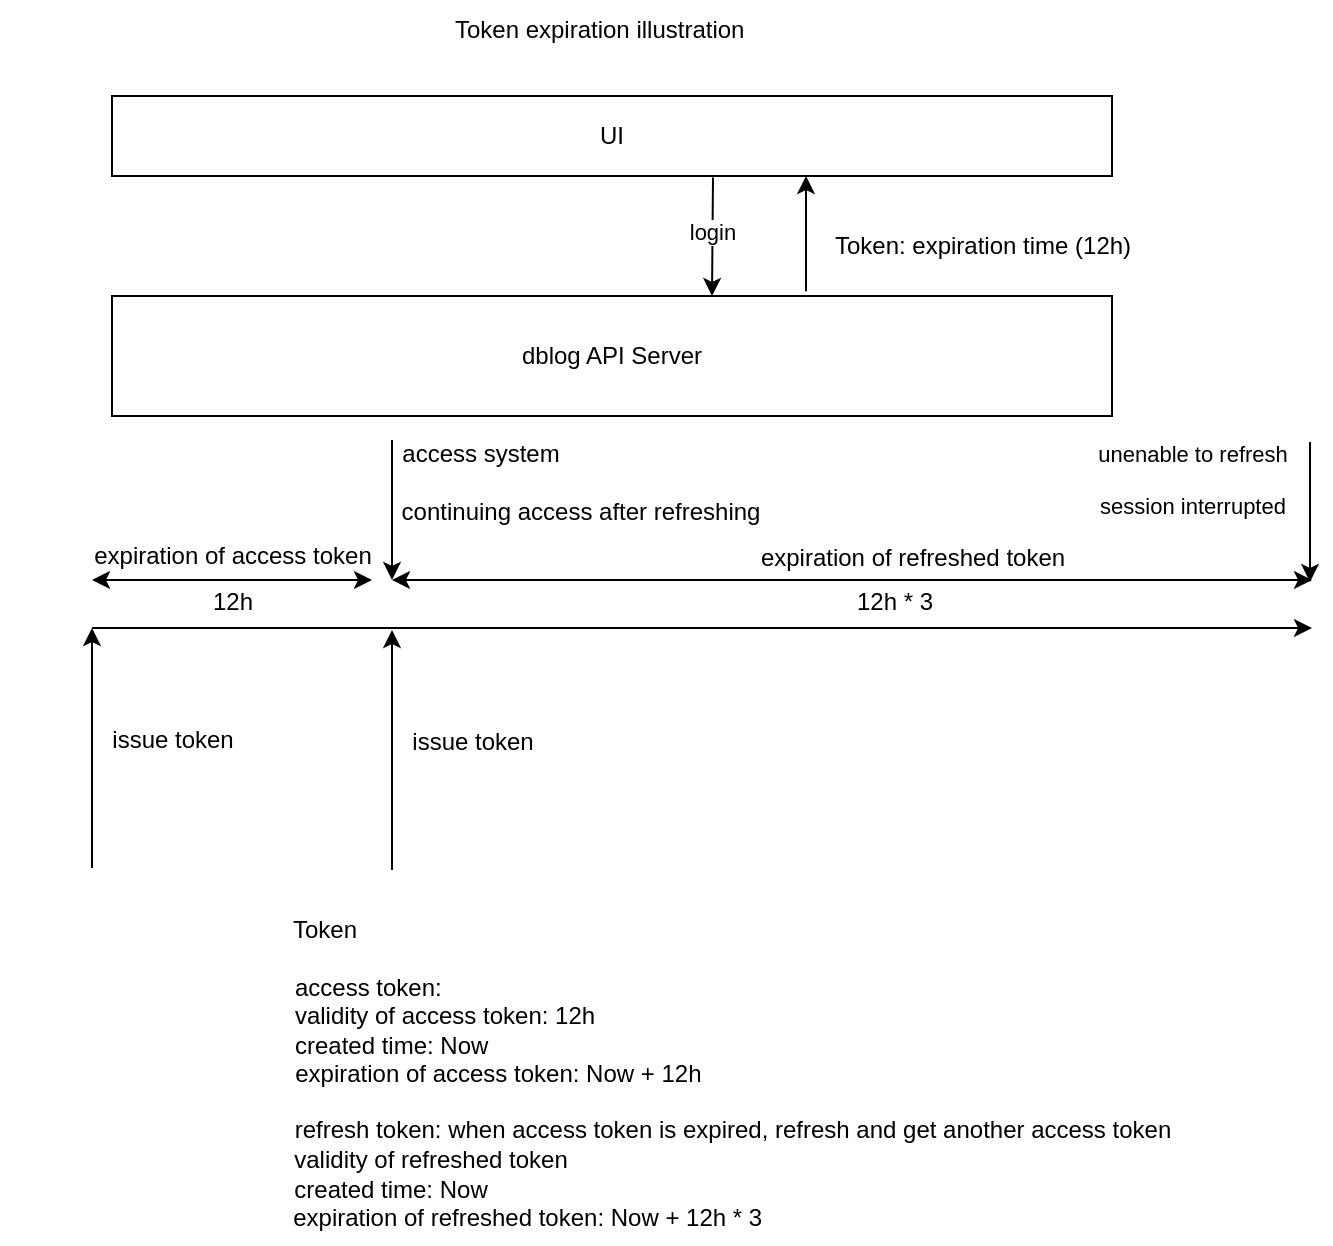 <mxfile>
    <diagram id="u99D5bnowQIEtHSzQiOd" name="Page-1">
        <mxGraphModel dx="130" dy="571" grid="1" gridSize="10" guides="1" tooltips="1" connect="1" arrows="1" fold="1" page="1" pageScale="1" pageWidth="1169" pageHeight="827" background="#ffffff" math="0" shadow="0">
            <root>
                <mxCell id="0"/>
                <mxCell id="1" parent="0"/>
                <mxCell id="2" value="UI" style="rounded=0;whiteSpace=wrap;html=1;" parent="1" vertex="1">
                    <mxGeometry x="140" y="98" width="500" height="40" as="geometry"/>
                </mxCell>
                <mxCell id="3" value="dblog API Server" style="rounded=0;whiteSpace=wrap;html=1;" parent="1" vertex="1">
                    <mxGeometry x="140" y="198" width="500" height="60" as="geometry"/>
                </mxCell>
                <mxCell id="4" value="" style="endArrow=classic;html=1;exitX=0.601;exitY=1.02;exitDx=0;exitDy=0;exitPerimeter=0;" parent="1" source="2" edge="1">
                    <mxGeometry width="50" height="50" relative="1" as="geometry">
                        <mxPoint x="442" y="148" as="sourcePoint"/>
                        <mxPoint x="440" y="198" as="targetPoint"/>
                    </mxGeometry>
                </mxCell>
                <mxCell id="5" value="login" style="edgeLabel;html=1;align=center;verticalAlign=middle;resizable=0;points=[];" parent="4" vertex="1" connectable="0">
                    <mxGeometry x="-0.513" y="-1" relative="1" as="geometry">
                        <mxPoint y="12" as="offset"/>
                    </mxGeometry>
                </mxCell>
                <mxCell id="6" value="" style="endArrow=classic;html=1;exitX=0.884;exitY=-0.04;exitDx=0;exitDy=0;exitPerimeter=0;entryX=0.884;entryY=1;entryDx=0;entryDy=0;entryPerimeter=0;" parent="1" edge="1">
                    <mxGeometry width="50" height="50" relative="1" as="geometry">
                        <mxPoint x="487" y="195.6" as="sourcePoint"/>
                        <mxPoint x="487" y="138" as="targetPoint"/>
                    </mxGeometry>
                </mxCell>
                <mxCell id="7" value="Token: expiration time (12h)" style="text;html=1;align=center;verticalAlign=middle;resizable=0;points=[];autosize=1;strokeColor=none;fillColor=none;" parent="1" vertex="1">
                    <mxGeometry x="490" y="158" width="170" height="30" as="geometry"/>
                </mxCell>
                <mxCell id="8" value="" style="endArrow=classic;html=1;" parent="1" edge="1">
                    <mxGeometry width="50" height="50" relative="1" as="geometry">
                        <mxPoint x="130" y="364" as="sourcePoint"/>
                        <mxPoint x="740" y="364" as="targetPoint"/>
                    </mxGeometry>
                </mxCell>
                <mxCell id="9" value="Token expiration illustration&amp;nbsp;" style="text;html=1;align=center;verticalAlign=middle;resizable=0;points=[];autosize=1;strokeColor=none;fillColor=none;" parent="1" vertex="1">
                    <mxGeometry x="300" y="50" width="170" height="30" as="geometry"/>
                </mxCell>
                <mxCell id="10" value="" style="endArrow=classic;startArrow=classic;html=1;" parent="1" edge="1">
                    <mxGeometry width="50" height="50" relative="1" as="geometry">
                        <mxPoint x="130" y="340" as="sourcePoint"/>
                        <mxPoint x="270" y="340" as="targetPoint"/>
                    </mxGeometry>
                </mxCell>
                <mxCell id="12" value="" style="endArrow=classic;startArrow=classic;html=1;" parent="1" edge="1">
                    <mxGeometry width="50" height="50" relative="1" as="geometry">
                        <mxPoint x="280" y="340" as="sourcePoint"/>
                        <mxPoint x="740" y="340" as="targetPoint"/>
                    </mxGeometry>
                </mxCell>
                <mxCell id="14" value="" style="endArrow=classic;html=1;" parent="1" edge="1">
                    <mxGeometry width="50" height="50" relative="1" as="geometry">
                        <mxPoint x="280" y="270" as="sourcePoint"/>
                        <mxPoint x="280" y="340" as="targetPoint"/>
                    </mxGeometry>
                </mxCell>
                <mxCell id="15" value="" style="endArrow=classic;html=1;" parent="1" edge="1">
                    <mxGeometry width="50" height="50" relative="1" as="geometry">
                        <mxPoint x="739" y="271" as="sourcePoint"/>
                        <mxPoint x="739" y="341" as="targetPoint"/>
                    </mxGeometry>
                </mxCell>
                <mxCell id="16" value="unenable to refresh&lt;br&gt;&lt;br&gt;session interrupted" style="edgeLabel;html=1;align=center;verticalAlign=middle;resizable=0;points=[];" parent="15" vertex="1" connectable="0">
                    <mxGeometry x="-0.469" y="-3" relative="1" as="geometry">
                        <mxPoint x="-56" as="offset"/>
                    </mxGeometry>
                </mxCell>
                <mxCell id="17" value="access system&lt;br&gt;&lt;br&gt;&amp;nbsp; &amp;nbsp; &amp;nbsp; &amp;nbsp; &amp;nbsp; &amp;nbsp; &amp;nbsp; &amp;nbsp; &amp;nbsp; &amp;nbsp; &amp;nbsp; &amp;nbsp; &amp;nbsp; &amp;nbsp; &amp;nbsp; continuing access after refreshing" style="text;html=1;align=center;verticalAlign=middle;resizable=0;points=[];autosize=1;strokeColor=none;fillColor=none;" parent="1" vertex="1">
                    <mxGeometry x="174" y="261" width="300" height="60" as="geometry"/>
                </mxCell>
                <mxCell id="18" value="expiration of access token" style="text;html=1;align=center;verticalAlign=middle;resizable=0;points=[];autosize=1;strokeColor=none;fillColor=none;" parent="1" vertex="1">
                    <mxGeometry x="120" y="313" width="160" height="30" as="geometry"/>
                </mxCell>
                <mxCell id="19" value="12h" style="text;html=1;align=center;verticalAlign=middle;resizable=0;points=[];autosize=1;strokeColor=none;fillColor=none;" parent="1" vertex="1">
                    <mxGeometry x="180" y="336" width="40" height="30" as="geometry"/>
                </mxCell>
                <mxCell id="20" value="expiration of refreshed token" style="text;html=1;align=center;verticalAlign=middle;resizable=0;points=[];autosize=1;strokeColor=none;fillColor=none;" parent="1" vertex="1">
                    <mxGeometry x="450" y="314" width="180" height="30" as="geometry"/>
                </mxCell>
                <mxCell id="21" value="12h * 3" style="text;html=1;align=center;verticalAlign=middle;resizable=0;points=[];autosize=1;strokeColor=none;fillColor=none;" parent="1" vertex="1">
                    <mxGeometry x="501" y="336" width="60" height="30" as="geometry"/>
                </mxCell>
                <mxCell id="22" value="" style="endArrow=classic;html=1;" parent="1" edge="1">
                    <mxGeometry width="50" height="50" relative="1" as="geometry">
                        <mxPoint x="130" y="484" as="sourcePoint"/>
                        <mxPoint x="130" y="364" as="targetPoint"/>
                    </mxGeometry>
                </mxCell>
                <mxCell id="23" value="issue token" style="text;html=1;align=center;verticalAlign=middle;resizable=0;points=[];autosize=1;strokeColor=none;fillColor=none;" parent="1" vertex="1">
                    <mxGeometry x="130" y="405" width="80" height="30" as="geometry"/>
                </mxCell>
                <mxCell id="24" value="" style="endArrow=classic;html=1;" parent="1" edge="1">
                    <mxGeometry width="50" height="50" relative="1" as="geometry">
                        <mxPoint x="280" y="485" as="sourcePoint"/>
                        <mxPoint x="280" y="365" as="targetPoint"/>
                    </mxGeometry>
                </mxCell>
                <mxCell id="25" value="issue token" style="text;html=1;align=center;verticalAlign=middle;resizable=0;points=[];autosize=1;strokeColor=none;fillColor=none;" parent="1" vertex="1">
                    <mxGeometry x="280" y="406" width="80" height="30" as="geometry"/>
                </mxCell>
                <mxCell id="26" value="&amp;nbsp; &amp;nbsp; &amp;nbsp; &amp;nbsp; &amp;nbsp; &amp;nbsp; &amp;nbsp; &amp;nbsp; &amp;nbsp; &amp;nbsp; &amp;nbsp; &amp;nbsp; &amp;nbsp; &amp;nbsp; &amp;nbsp; &amp;nbsp; &amp;nbsp; &amp;nbsp; &amp;nbsp; &amp;nbsp; &amp;nbsp; &amp;nbsp; &amp;nbsp; &amp;nbsp; &amp;nbsp; &amp;nbsp; &amp;nbsp; &amp;nbsp; &amp;nbsp; &amp;nbsp; &amp;nbsp; &amp;nbsp; &amp;nbsp; &amp;nbsp; &amp;nbsp; &amp;nbsp; &amp;nbsp; &amp;nbsp; &amp;nbsp; &amp;nbsp; &amp;nbsp; &amp;nbsp; &amp;nbsp; &amp;nbsp; &amp;nbsp;&amp;nbsp;&lt;br&gt;&amp;nbsp; &amp;nbsp; &amp;nbsp; &amp;nbsp; &amp;nbsp; &amp;nbsp; validity of refreshed token&lt;br&gt;created time: Now&lt;br&gt;&amp;nbsp; &amp;nbsp; &amp;nbsp; &amp;nbsp; &amp;nbsp; &amp;nbsp; &amp;nbsp; &amp;nbsp; &amp;nbsp; &amp;nbsp; &amp;nbsp; &amp;nbsp; &amp;nbsp; &amp;nbsp; &amp;nbsp; &amp;nbsp; &amp;nbsp; &amp;nbsp; &amp;nbsp; &amp;nbsp; &amp;nbsp;expiration of refreshed token: Now + 12h * 3" style="text;html=1;align=center;verticalAlign=middle;resizable=0;points=[];autosize=1;strokeColor=none;fillColor=none;" parent="1" vertex="1">
                    <mxGeometry x="84" y="602" width="390" height="70" as="geometry"/>
                </mxCell>
                <mxCell id="27" value="Token" style="text;html=1;align=center;verticalAlign=middle;resizable=0;points=[];autosize=1;strokeColor=none;fillColor=none;" parent="1" vertex="1">
                    <mxGeometry x="216" y="500" width="60" height="30" as="geometry"/>
                </mxCell>
                <mxCell id="28" value="&amp;nbsp;access token:&lt;br&gt;&amp;nbsp; &amp;nbsp; &amp;nbsp; &amp;nbsp; &amp;nbsp; &amp;nbsp; &amp;nbsp; &amp;nbsp; &amp;nbsp; &amp;nbsp; &amp;nbsp; &amp;nbsp; validity of access token: 12h&lt;br&gt;&amp;nbsp; &amp;nbsp; &amp;nbsp; &amp;nbsp; created time: Now&lt;br&gt;&amp;nbsp; &amp;nbsp; &amp;nbsp; &amp;nbsp; &amp;nbsp; &amp;nbsp; &amp;nbsp; &amp;nbsp; &amp;nbsp; &amp;nbsp; &amp;nbsp; &amp;nbsp; &amp;nbsp; &amp;nbsp; &amp;nbsp; &amp;nbsp; &amp;nbsp; &amp;nbsp; &amp;nbsp; &amp;nbsp; expiration of access token: Now + 12h" style="text;html=1;align=center;verticalAlign=middle;resizable=0;points=[];autosize=1;strokeColor=none;fillColor=none;" parent="1" vertex="1">
                    <mxGeometry x="86" y="530" width="360" height="70" as="geometry"/>
                </mxCell>
                <mxCell id="29" value="refresh token: when access token is expired, refresh and get another access token" style="text;html=1;align=center;verticalAlign=middle;resizable=0;points=[];autosize=1;strokeColor=none;fillColor=none;" parent="1" vertex="1">
                    <mxGeometry x="220" y="600" width="460" height="30" as="geometry"/>
                </mxCell>
            </root>
        </mxGraphModel>
    </diagram>
</mxfile>